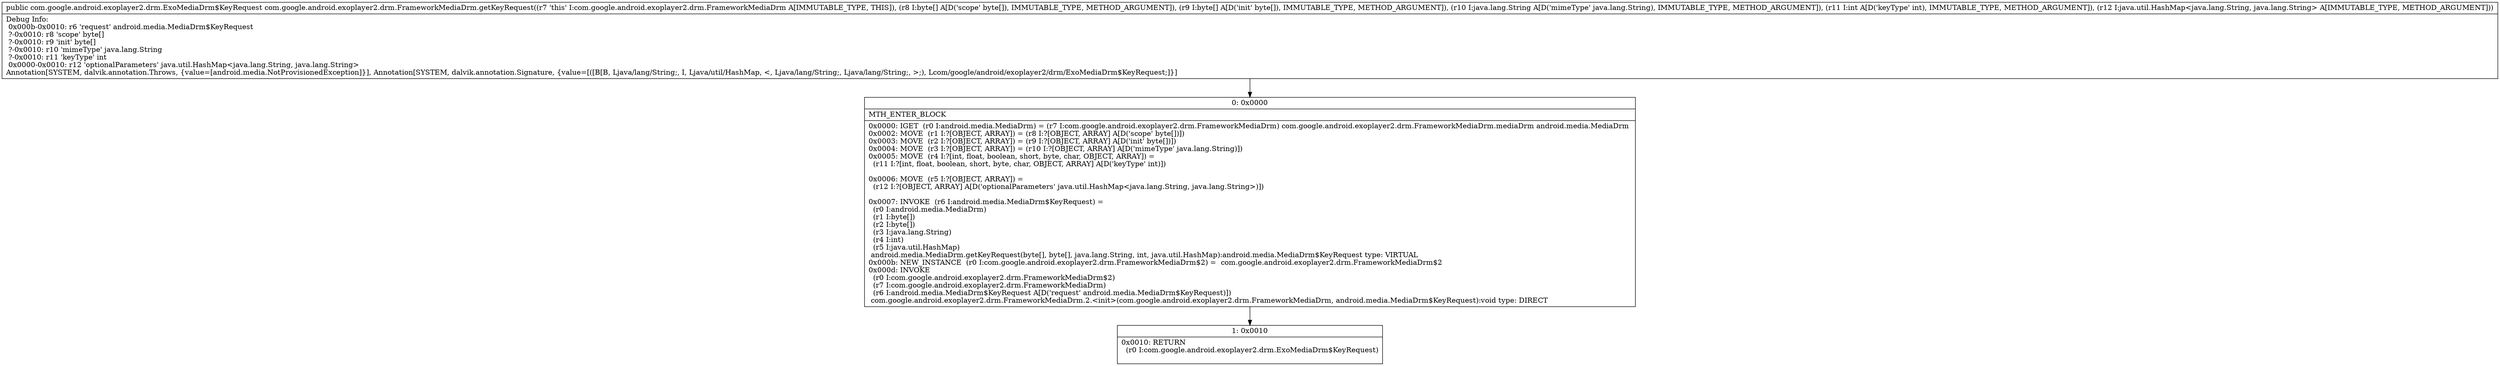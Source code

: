 digraph "CFG forcom.google.android.exoplayer2.drm.FrameworkMediaDrm.getKeyRequest([B[BLjava\/lang\/String;ILjava\/util\/HashMap;)Lcom\/google\/android\/exoplayer2\/drm\/ExoMediaDrm$KeyRequest;" {
Node_0 [shape=record,label="{0\:\ 0x0000|MTH_ENTER_BLOCK\l|0x0000: IGET  (r0 I:android.media.MediaDrm) = (r7 I:com.google.android.exoplayer2.drm.FrameworkMediaDrm) com.google.android.exoplayer2.drm.FrameworkMediaDrm.mediaDrm android.media.MediaDrm \l0x0002: MOVE  (r1 I:?[OBJECT, ARRAY]) = (r8 I:?[OBJECT, ARRAY] A[D('scope' byte[])]) \l0x0003: MOVE  (r2 I:?[OBJECT, ARRAY]) = (r9 I:?[OBJECT, ARRAY] A[D('init' byte[])]) \l0x0004: MOVE  (r3 I:?[OBJECT, ARRAY]) = (r10 I:?[OBJECT, ARRAY] A[D('mimeType' java.lang.String)]) \l0x0005: MOVE  (r4 I:?[int, float, boolean, short, byte, char, OBJECT, ARRAY]) = \l  (r11 I:?[int, float, boolean, short, byte, char, OBJECT, ARRAY] A[D('keyType' int)])\l \l0x0006: MOVE  (r5 I:?[OBJECT, ARRAY]) = \l  (r12 I:?[OBJECT, ARRAY] A[D('optionalParameters' java.util.HashMap\<java.lang.String, java.lang.String\>)])\l \l0x0007: INVOKE  (r6 I:android.media.MediaDrm$KeyRequest) = \l  (r0 I:android.media.MediaDrm)\l  (r1 I:byte[])\l  (r2 I:byte[])\l  (r3 I:java.lang.String)\l  (r4 I:int)\l  (r5 I:java.util.HashMap)\l android.media.MediaDrm.getKeyRequest(byte[], byte[], java.lang.String, int, java.util.HashMap):android.media.MediaDrm$KeyRequest type: VIRTUAL \l0x000b: NEW_INSTANCE  (r0 I:com.google.android.exoplayer2.drm.FrameworkMediaDrm$2) =  com.google.android.exoplayer2.drm.FrameworkMediaDrm$2 \l0x000d: INVOKE  \l  (r0 I:com.google.android.exoplayer2.drm.FrameworkMediaDrm$2)\l  (r7 I:com.google.android.exoplayer2.drm.FrameworkMediaDrm)\l  (r6 I:android.media.MediaDrm$KeyRequest A[D('request' android.media.MediaDrm$KeyRequest)])\l com.google.android.exoplayer2.drm.FrameworkMediaDrm.2.\<init\>(com.google.android.exoplayer2.drm.FrameworkMediaDrm, android.media.MediaDrm$KeyRequest):void type: DIRECT \l}"];
Node_1 [shape=record,label="{1\:\ 0x0010|0x0010: RETURN  \l  (r0 I:com.google.android.exoplayer2.drm.ExoMediaDrm$KeyRequest)\l \l}"];
MethodNode[shape=record,label="{public com.google.android.exoplayer2.drm.ExoMediaDrm$KeyRequest com.google.android.exoplayer2.drm.FrameworkMediaDrm.getKeyRequest((r7 'this' I:com.google.android.exoplayer2.drm.FrameworkMediaDrm A[IMMUTABLE_TYPE, THIS]), (r8 I:byte[] A[D('scope' byte[]), IMMUTABLE_TYPE, METHOD_ARGUMENT]), (r9 I:byte[] A[D('init' byte[]), IMMUTABLE_TYPE, METHOD_ARGUMENT]), (r10 I:java.lang.String A[D('mimeType' java.lang.String), IMMUTABLE_TYPE, METHOD_ARGUMENT]), (r11 I:int A[D('keyType' int), IMMUTABLE_TYPE, METHOD_ARGUMENT]), (r12 I:java.util.HashMap\<java.lang.String, java.lang.String\> A[IMMUTABLE_TYPE, METHOD_ARGUMENT]))  | Debug Info:\l  0x000b\-0x0010: r6 'request' android.media.MediaDrm$KeyRequest\l  ?\-0x0010: r8 'scope' byte[]\l  ?\-0x0010: r9 'init' byte[]\l  ?\-0x0010: r10 'mimeType' java.lang.String\l  ?\-0x0010: r11 'keyType' int\l  0x0000\-0x0010: r12 'optionalParameters' java.util.HashMap\<java.lang.String, java.lang.String\>\lAnnotation[SYSTEM, dalvik.annotation.Throws, \{value=[android.media.NotProvisionedException]\}], Annotation[SYSTEM, dalvik.annotation.Signature, \{value=[([B[B, Ljava\/lang\/String;, I, Ljava\/util\/HashMap, \<, Ljava\/lang\/String;, Ljava\/lang\/String;, \>;), Lcom\/google\/android\/exoplayer2\/drm\/ExoMediaDrm$KeyRequest;]\}]\l}"];
MethodNode -> Node_0;
Node_0 -> Node_1;
}

